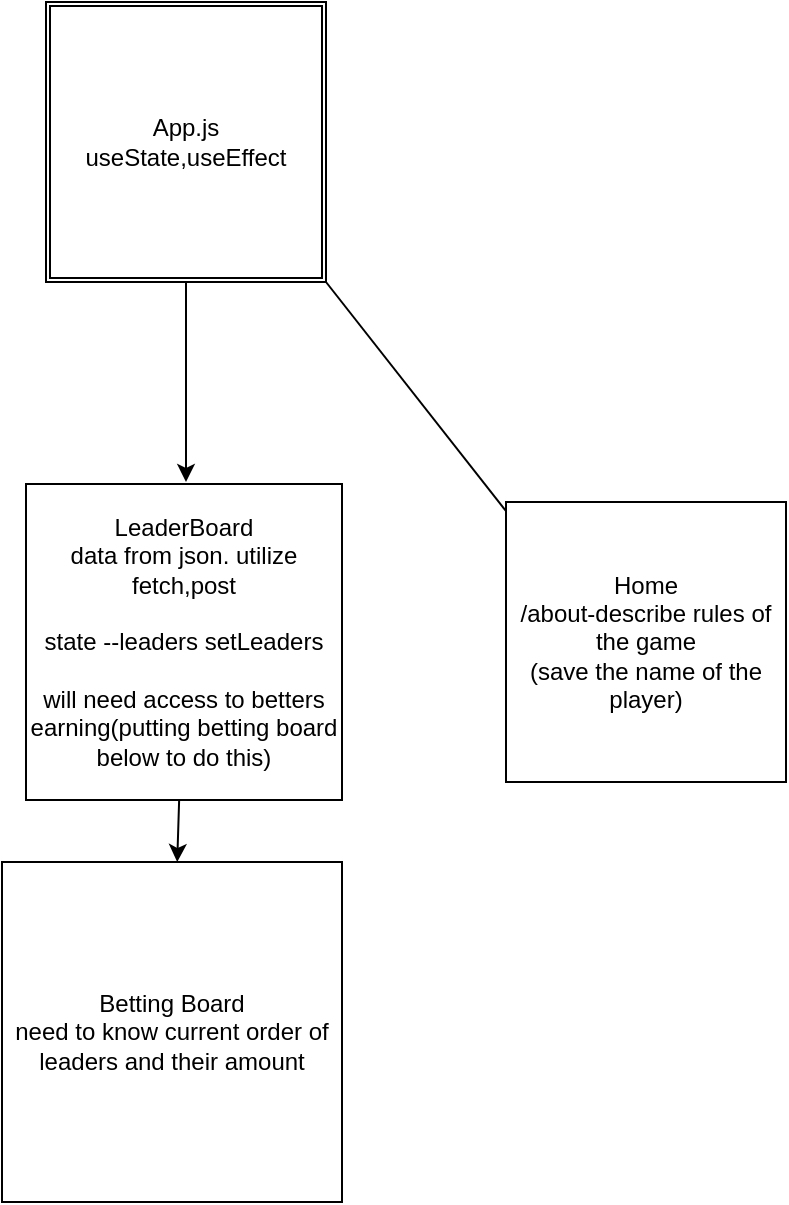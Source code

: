 <mxfile>
    <diagram id="X70QVtvjyhKhb88_ISLj" name="Page-1">
        <mxGraphModel dx="856" dy="502" grid="1" gridSize="10" guides="1" tooltips="1" connect="1" arrows="1" fold="1" page="1" pageScale="1" pageWidth="850" pageHeight="1100" math="0" shadow="0">
            <root>
                <mxCell id="0"/>
                <mxCell id="1" parent="0"/>
                <mxCell id="2" value="App.js&lt;br&gt;useState,useEffect&lt;br&gt;" style="shape=ext;double=1;whiteSpace=wrap;html=1;aspect=fixed;" parent="1" vertex="1">
                    <mxGeometry x="340" y="30" width="140" height="140" as="geometry"/>
                </mxCell>
                <mxCell id="11" value="" style="endArrow=classic;html=1;" parent="1" edge="1">
                    <mxGeometry width="50" height="50" relative="1" as="geometry">
                        <mxPoint x="480" y="170" as="sourcePoint"/>
                        <mxPoint x="590" y="310" as="targetPoint"/>
                    </mxGeometry>
                </mxCell>
                <mxCell id="13" value="" style="endArrow=classic;html=1;exitX=0.5;exitY=1;exitDx=0;exitDy=0;" parent="1" source="2" edge="1">
                    <mxGeometry width="50" height="50" relative="1" as="geometry">
                        <mxPoint x="410" y="180" as="sourcePoint"/>
                        <mxPoint x="410" y="270" as="targetPoint"/>
                        <Array as="points"/>
                    </mxGeometry>
                </mxCell>
                <mxCell id="21" style="edgeStyle=none;html=1;exitX=0;exitY=0;exitDx=0;exitDy=0;" parent="1" source="14" edge="1">
                    <mxGeometry relative="1" as="geometry">
                        <mxPoint x="371.429" y="302.857" as="targetPoint"/>
                    </mxGeometry>
                </mxCell>
                <mxCell id="22" style="edgeStyle=none;html=1;" parent="1" source="14" edge="1">
                    <mxGeometry relative="1" as="geometry">
                        <mxPoint x="370" y="370.0" as="targetPoint"/>
                    </mxGeometry>
                </mxCell>
                <mxCell id="14" value="LeaderBoard&lt;br&gt;data from json. utilize fetch,post&lt;br&gt;&lt;br&gt;state --leaders setLeaders&lt;br&gt;&lt;br&gt;will need access to betters earning(putting betting board below to do this)" style="whiteSpace=wrap;html=1;aspect=fixed;" parent="1" vertex="1">
                    <mxGeometry x="330" y="271" width="158" height="158" as="geometry"/>
                </mxCell>
                <mxCell id="16" value="Home&lt;br&gt;/about-describe rules of the game&lt;br&gt;(save the name of the player)" style="whiteSpace=wrap;html=1;aspect=fixed;" parent="1" vertex="1">
                    <mxGeometry x="570" y="280" width="140" height="140" as="geometry"/>
                </mxCell>
                <mxCell id="18" value="" style="endArrow=classic;html=1;" parent="1" source="14" target="19" edge="1">
                    <mxGeometry width="50" height="50" relative="1" as="geometry">
                        <mxPoint x="433.79" y="530" as="sourcePoint"/>
                        <mxPoint x="434" y="500" as="targetPoint"/>
                    </mxGeometry>
                </mxCell>
                <mxCell id="19" value="Betting Board&lt;br&gt;need to know current order of leaders and their amount" style="whiteSpace=wrap;html=1;aspect=fixed;" parent="1" vertex="1">
                    <mxGeometry x="318" y="460" width="170" height="170" as="geometry"/>
                </mxCell>
            </root>
        </mxGraphModel>
    </diagram>
</mxfile>